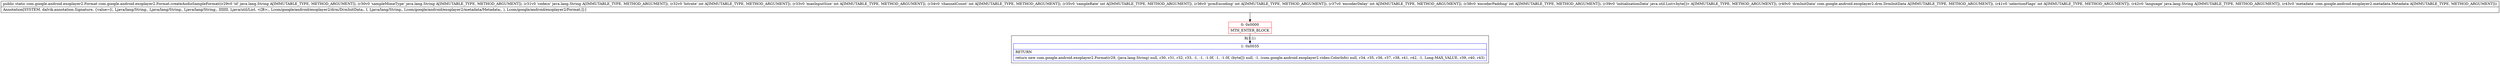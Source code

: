 digraph "CFG forcom.google.android.exoplayer2.Format.createAudioSampleFormat(Ljava\/lang\/String;Ljava\/lang\/String;Ljava\/lang\/String;IIIIIIILjava\/util\/List;Lcom\/google\/android\/exoplayer2\/drm\/DrmInitData;ILjava\/lang\/String;Lcom\/google\/android\/exoplayer2\/metadata\/Metadata;)Lcom\/google\/android\/exoplayer2\/Format;" {
subgraph cluster_Region_1471782587 {
label = "R(1:1)";
node [shape=record,color=blue];
Node_1 [shape=record,label="{1\:\ 0x0035|RETURN\l|return new com.google.android.exoplayer2.Format(r29, (java.lang.String) null, r30, r31, r32, r33, \-1, \-1, \-1.0f, \-1, \-1.0f, (byte[]) null, \-1, (com.google.android.exoplayer2.video.ColorInfo) null, r34, r35, r36, r37, r38, r41, r42, \-1, Long.MAX_VALUE, r39, r40, r43)\l}"];
}
Node_0 [shape=record,color=red,label="{0\:\ 0x0000|MTH_ENTER_BLOCK\l}"];
MethodNode[shape=record,label="{public static com.google.android.exoplayer2.Format com.google.android.exoplayer2.Format.createAudioSampleFormat((r29v0 'id' java.lang.String A[IMMUTABLE_TYPE, METHOD_ARGUMENT]), (r30v0 'sampleMimeType' java.lang.String A[IMMUTABLE_TYPE, METHOD_ARGUMENT]), (r31v0 'codecs' java.lang.String A[IMMUTABLE_TYPE, METHOD_ARGUMENT]), (r32v0 'bitrate' int A[IMMUTABLE_TYPE, METHOD_ARGUMENT]), (r33v0 'maxInputSize' int A[IMMUTABLE_TYPE, METHOD_ARGUMENT]), (r34v0 'channelCount' int A[IMMUTABLE_TYPE, METHOD_ARGUMENT]), (r35v0 'sampleRate' int A[IMMUTABLE_TYPE, METHOD_ARGUMENT]), (r36v0 'pcmEncoding' int A[IMMUTABLE_TYPE, METHOD_ARGUMENT]), (r37v0 'encoderDelay' int A[IMMUTABLE_TYPE, METHOD_ARGUMENT]), (r38v0 'encoderPadding' int A[IMMUTABLE_TYPE, METHOD_ARGUMENT]), (r39v0 'initializationData' java.util.List\<byte[]\> A[IMMUTABLE_TYPE, METHOD_ARGUMENT]), (r40v0 'drmInitData' com.google.android.exoplayer2.drm.DrmInitData A[IMMUTABLE_TYPE, METHOD_ARGUMENT]), (r41v0 'selectionFlags' int A[IMMUTABLE_TYPE, METHOD_ARGUMENT]), (r42v0 'language' java.lang.String A[IMMUTABLE_TYPE, METHOD_ARGUMENT]), (r43v0 'metadata' com.google.android.exoplayer2.metadata.Metadata A[IMMUTABLE_TYPE, METHOD_ARGUMENT]))  | Annotation[SYSTEM, dalvik.annotation.Signature, \{value=[(, Ljava\/lang\/String;, Ljava\/lang\/String;, Ljava\/lang\/String;, IIIIIII, Ljava\/util\/List, \<[B\>;, Lcom\/google\/android\/exoplayer2\/drm\/DrmInitData;, I, Ljava\/lang\/String;, Lcom\/google\/android\/exoplayer2\/metadata\/Metadata;, ), Lcom\/google\/android\/exoplayer2\/Format;]\}]\l}"];
MethodNode -> Node_0;
Node_0 -> Node_1;
}

